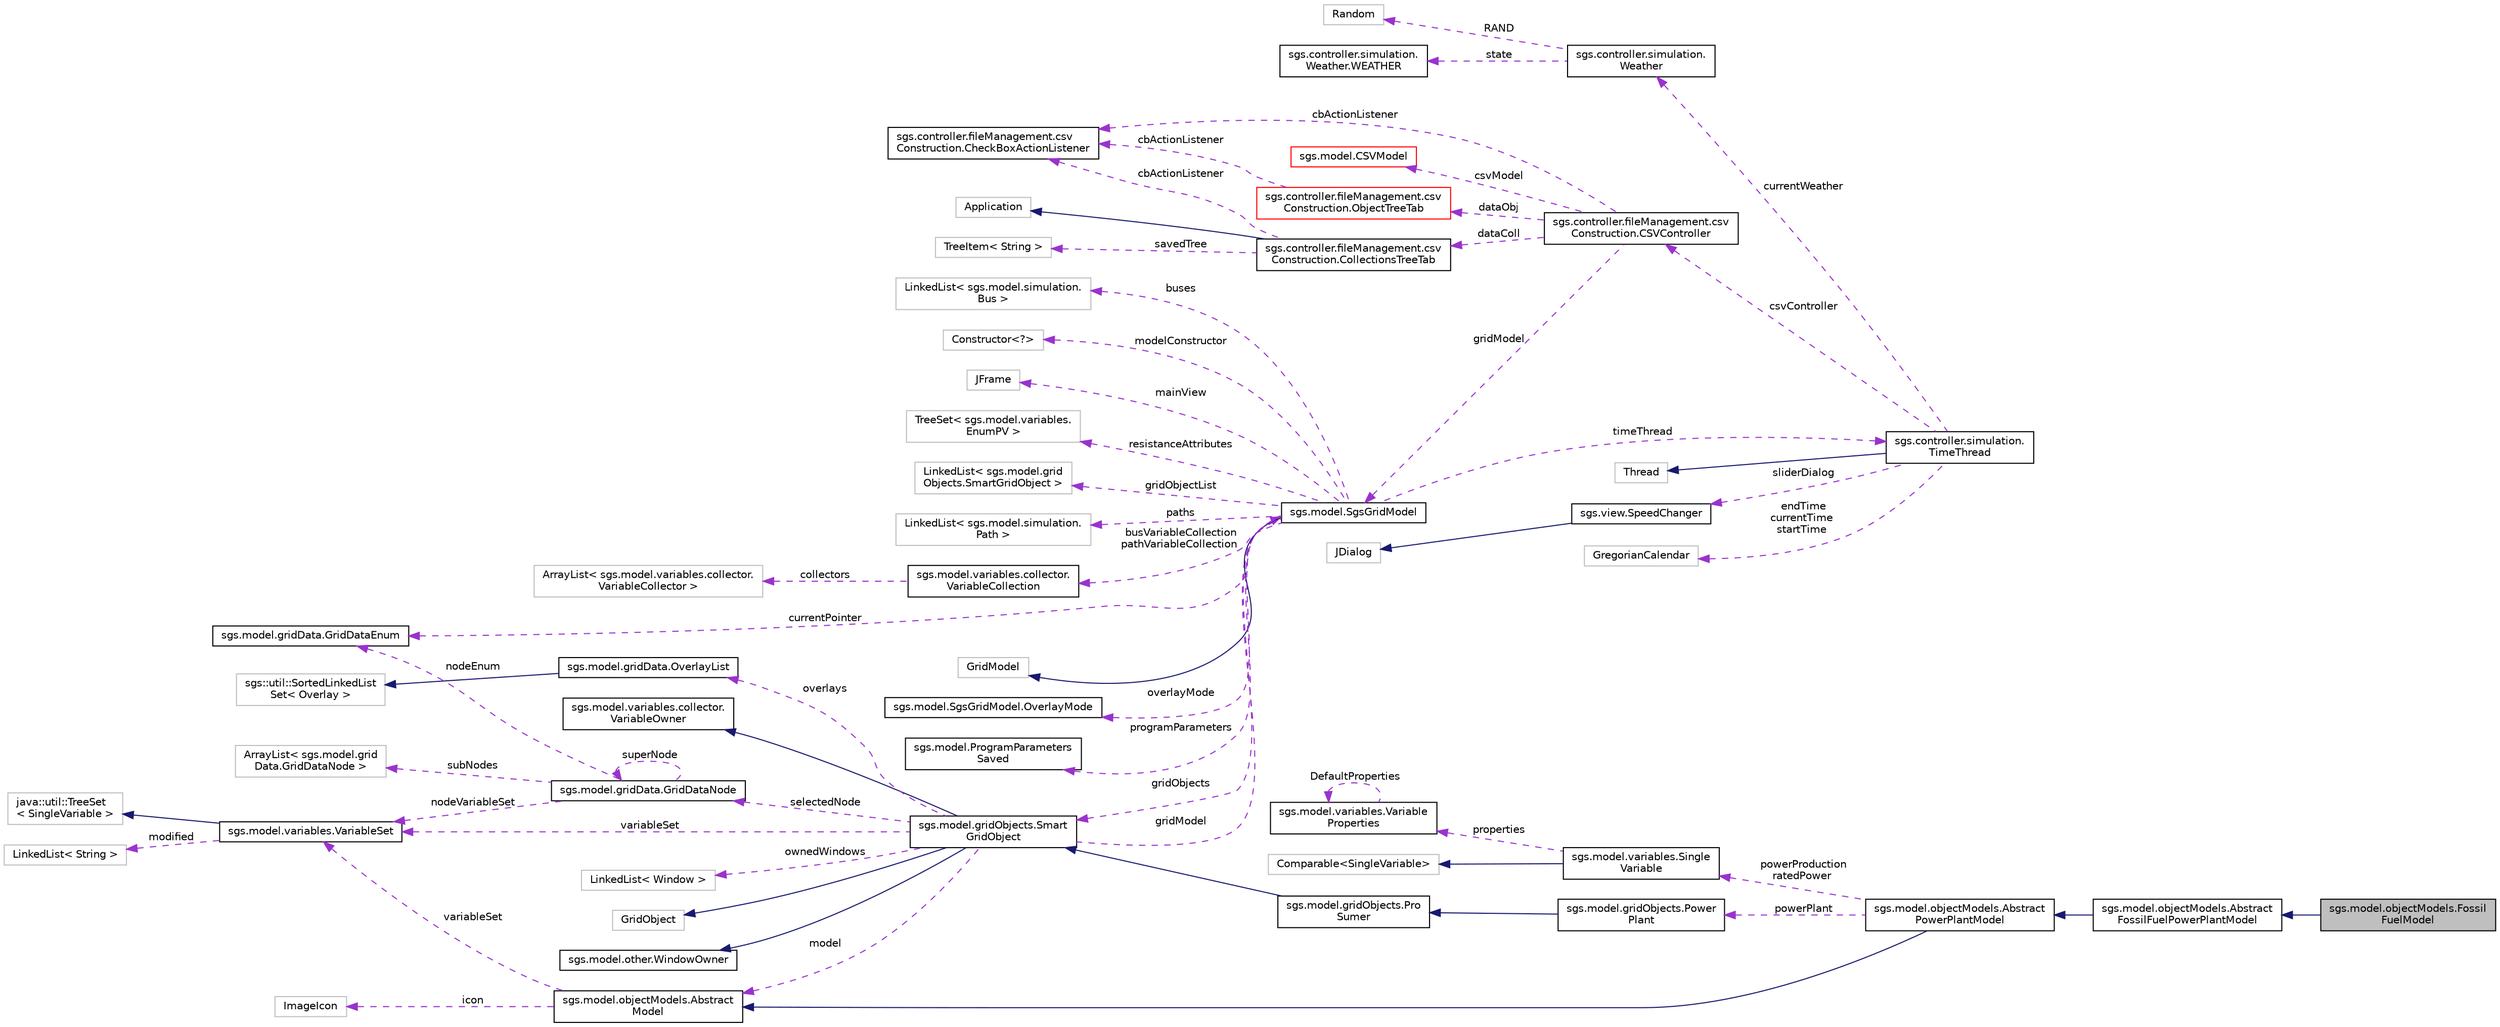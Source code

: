 digraph "sgs.model.objectModels.FossilFuelModel"
{
  edge [fontname="Helvetica",fontsize="10",labelfontname="Helvetica",labelfontsize="10"];
  node [fontname="Helvetica",fontsize="10",shape=record];
  rankdir="LR";
  Node1 [label="sgs.model.objectModels.Fossil\lFuelModel",height=0.2,width=0.4,color="black", fillcolor="grey75", style="filled" fontcolor="black"];
  Node2 -> Node1 [dir="back",color="midnightblue",fontsize="10",style="solid",fontname="Helvetica"];
  Node2 [label="sgs.model.objectModels.Abstract\lFossilFuelPowerPlantModel",height=0.2,width=0.4,color="black", fillcolor="white", style="filled",URL="$classsgs_1_1model_1_1object_models_1_1_abstract_fossil_fuel_power_plant_model.html"];
  Node3 -> Node2 [dir="back",color="midnightblue",fontsize="10",style="solid",fontname="Helvetica"];
  Node3 [label="sgs.model.objectModels.Abstract\lPowerPlantModel",height=0.2,width=0.4,color="black", fillcolor="white", style="filled",URL="$classsgs_1_1model_1_1object_models_1_1_abstract_power_plant_model.html"];
  Node4 -> Node3 [dir="back",color="midnightblue",fontsize="10",style="solid",fontname="Helvetica"];
  Node4 [label="sgs.model.objectModels.Abstract\lModel",height=0.2,width=0.4,color="black", fillcolor="white", style="filled",URL="$classsgs_1_1model_1_1object_models_1_1_abstract_model.html"];
  Node5 -> Node4 [dir="back",color="darkorchid3",fontsize="10",style="dashed",label=" icon" ,fontname="Helvetica"];
  Node5 [label="ImageIcon",height=0.2,width=0.4,color="grey75", fillcolor="white", style="filled"];
  Node6 -> Node4 [dir="back",color="darkorchid3",fontsize="10",style="dashed",label=" variableSet" ,fontname="Helvetica"];
  Node6 [label="sgs.model.variables.VariableSet",height=0.2,width=0.4,color="black", fillcolor="white", style="filled",URL="$classsgs_1_1model_1_1variables_1_1_variable_set.html"];
  Node7 -> Node6 [dir="back",color="midnightblue",fontsize="10",style="solid",fontname="Helvetica"];
  Node7 [label="java::util::TreeSet\l\< SingleVariable \>",height=0.2,width=0.4,color="grey75", fillcolor="white", style="filled"];
  Node8 -> Node6 [dir="back",color="darkorchid3",fontsize="10",style="dashed",label=" modified" ,fontname="Helvetica"];
  Node8 [label="LinkedList\< String \>",height=0.2,width=0.4,color="grey75", fillcolor="white", style="filled"];
  Node9 -> Node3 [dir="back",color="darkorchid3",fontsize="10",style="dashed",label=" powerProduction\nratedPower" ,fontname="Helvetica"];
  Node9 [label="sgs.model.variables.Single\lVariable",height=0.2,width=0.4,color="black", fillcolor="white", style="filled",URL="$classsgs_1_1model_1_1variables_1_1_single_variable.html"];
  Node10 -> Node9 [dir="back",color="midnightblue",fontsize="10",style="solid",fontname="Helvetica"];
  Node10 [label="Comparable\<SingleVariable\>",height=0.2,width=0.4,color="grey75", fillcolor="white", style="filled"];
  Node11 -> Node9 [dir="back",color="darkorchid3",fontsize="10",style="dashed",label=" properties" ,fontname="Helvetica"];
  Node11 [label="sgs.model.variables.Variable\lProperties",height=0.2,width=0.4,color="black", fillcolor="white", style="filled",URL="$classsgs_1_1model_1_1variables_1_1_variable_properties.html"];
  Node11 -> Node11 [dir="back",color="darkorchid3",fontsize="10",style="dashed",label=" DefaultProperties" ,fontname="Helvetica"];
  Node12 -> Node3 [dir="back",color="darkorchid3",fontsize="10",style="dashed",label=" powerPlant" ,fontname="Helvetica"];
  Node12 [label="sgs.model.gridObjects.Power\lPlant",height=0.2,width=0.4,color="black", fillcolor="white", style="filled",URL="$classsgs_1_1model_1_1grid_objects_1_1_power_plant.html"];
  Node13 -> Node12 [dir="back",color="midnightblue",fontsize="10",style="solid",fontname="Helvetica"];
  Node13 [label="sgs.model.gridObjects.Pro\lSumer",height=0.2,width=0.4,color="black", fillcolor="white", style="filled",URL="$classsgs_1_1model_1_1grid_objects_1_1_pro_sumer.html"];
  Node14 -> Node13 [dir="back",color="midnightblue",fontsize="10",style="solid",fontname="Helvetica"];
  Node14 [label="sgs.model.gridObjects.Smart\lGridObject",height=0.2,width=0.4,color="black", fillcolor="white", style="filled",URL="$classsgs_1_1model_1_1grid_objects_1_1_smart_grid_object.html"];
  Node15 -> Node14 [dir="back",color="midnightblue",fontsize="10",style="solid",fontname="Helvetica"];
  Node15 [label="GridObject",height=0.2,width=0.4,color="grey75", fillcolor="white", style="filled"];
  Node16 -> Node14 [dir="back",color="midnightblue",fontsize="10",style="solid",fontname="Helvetica"];
  Node16 [label="sgs.model.other.WindowOwner",height=0.2,width=0.4,color="black", fillcolor="white", style="filled",URL="$interfacesgs_1_1model_1_1other_1_1_window_owner.html"];
  Node17 -> Node14 [dir="back",color="midnightblue",fontsize="10",style="solid",fontname="Helvetica"];
  Node17 [label="sgs.model.variables.collector.\lVariableOwner",height=0.2,width=0.4,color="black", fillcolor="white", style="filled",URL="$interfacesgs_1_1model_1_1variables_1_1collector_1_1_variable_owner.html"];
  Node18 -> Node14 [dir="back",color="darkorchid3",fontsize="10",style="dashed",label=" overlays" ,fontname="Helvetica"];
  Node18 [label="sgs.model.gridData.OverlayList",height=0.2,width=0.4,color="black", fillcolor="white", style="filled",URL="$classsgs_1_1model_1_1grid_data_1_1_overlay_list.html"];
  Node19 -> Node18 [dir="back",color="midnightblue",fontsize="10",style="solid",fontname="Helvetica"];
  Node19 [label="sgs::util::SortedLinkedList\lSet\< Overlay \>",height=0.2,width=0.4,color="grey75", fillcolor="white", style="filled"];
  Node4 -> Node14 [dir="back",color="darkorchid3",fontsize="10",style="dashed",label=" model" ,fontname="Helvetica"];
  Node20 -> Node14 [dir="back",color="darkorchid3",fontsize="10",style="dashed",label=" selectedNode" ,fontname="Helvetica"];
  Node20 [label="sgs.model.gridData.GridDataNode",height=0.2,width=0.4,color="black", fillcolor="white", style="filled",URL="$classsgs_1_1model_1_1grid_data_1_1_grid_data_node.html"];
  Node21 -> Node20 [dir="back",color="darkorchid3",fontsize="10",style="dashed",label=" nodeEnum" ,fontname="Helvetica"];
  Node21 [label="sgs.model.gridData.GridDataEnum",height=0.2,width=0.4,color="black", fillcolor="white", style="filled",URL="$enumsgs_1_1model_1_1grid_data_1_1_grid_data_enum.html"];
  Node20 -> Node20 [dir="back",color="darkorchid3",fontsize="10",style="dashed",label=" superNode" ,fontname="Helvetica"];
  Node22 -> Node20 [dir="back",color="darkorchid3",fontsize="10",style="dashed",label=" subNodes" ,fontname="Helvetica"];
  Node22 [label="ArrayList\< sgs.model.grid\lData.GridDataNode \>",height=0.2,width=0.4,color="grey75", fillcolor="white", style="filled"];
  Node6 -> Node20 [dir="back",color="darkorchid3",fontsize="10",style="dashed",label=" nodeVariableSet" ,fontname="Helvetica"];
  Node23 -> Node14 [dir="back",color="darkorchid3",fontsize="10",style="dashed",label=" gridModel" ,fontname="Helvetica"];
  Node23 [label="sgs.model.SgsGridModel",height=0.2,width=0.4,color="black", fillcolor="white", style="filled",URL="$classsgs_1_1model_1_1_sgs_grid_model.html"];
  Node24 -> Node23 [dir="back",color="midnightblue",fontsize="10",style="solid",fontname="Helvetica"];
  Node24 [label="GridModel",height=0.2,width=0.4,color="grey75", fillcolor="white", style="filled"];
  Node25 -> Node23 [dir="back",color="darkorchid3",fontsize="10",style="dashed",label=" overlayMode" ,fontname="Helvetica"];
  Node25 [label="sgs.model.SgsGridModel.OverlayMode",height=0.2,width=0.4,color="black", fillcolor="white", style="filled",URL="$enumsgs_1_1model_1_1_sgs_grid_model_1_1_overlay_mode.html"];
  Node26 -> Node23 [dir="back",color="darkorchid3",fontsize="10",style="dashed",label=" programParameters" ,fontname="Helvetica"];
  Node26 [label="sgs.model.ProgramParameters\lSaved",height=0.2,width=0.4,color="black", fillcolor="white", style="filled",URL="$classsgs_1_1model_1_1_program_parameters_saved.html"];
  Node21 -> Node23 [dir="back",color="darkorchid3",fontsize="10",style="dashed",label=" currentPointer" ,fontname="Helvetica"];
  Node14 -> Node23 [dir="back",color="darkorchid3",fontsize="10",style="dashed",label=" gridObjects" ,fontname="Helvetica"];
  Node27 -> Node23 [dir="back",color="darkorchid3",fontsize="10",style="dashed",label=" busVariableCollection\npathVariableCollection" ,fontname="Helvetica"];
  Node27 [label="sgs.model.variables.collector.\lVariableCollection",height=0.2,width=0.4,color="black", fillcolor="white", style="filled",URL="$classsgs_1_1model_1_1variables_1_1collector_1_1_variable_collection.html"];
  Node28 -> Node27 [dir="back",color="darkorchid3",fontsize="10",style="dashed",label=" collectors" ,fontname="Helvetica"];
  Node28 [label="ArrayList\< sgs.model.variables.collector.\lVariableCollector \>",height=0.2,width=0.4,color="grey75", fillcolor="white", style="filled"];
  Node29 -> Node23 [dir="back",color="darkorchid3",fontsize="10",style="dashed",label=" buses" ,fontname="Helvetica"];
  Node29 [label="LinkedList\< sgs.model.simulation.\lBus \>",height=0.2,width=0.4,color="grey75", fillcolor="white", style="filled"];
  Node30 -> Node23 [dir="back",color="darkorchid3",fontsize="10",style="dashed",label=" modelConstructor" ,fontname="Helvetica"];
  Node30 [label="Constructor\<?\>",height=0.2,width=0.4,color="grey75", fillcolor="white", style="filled"];
  Node31 -> Node23 [dir="back",color="darkorchid3",fontsize="10",style="dashed",label=" mainView" ,fontname="Helvetica"];
  Node31 [label="JFrame",height=0.2,width=0.4,color="grey75", fillcolor="white", style="filled"];
  Node32 -> Node23 [dir="back",color="darkorchid3",fontsize="10",style="dashed",label=" resistanceAttributes" ,fontname="Helvetica"];
  Node32 [label="TreeSet\< sgs.model.variables.\lEnumPV \>",height=0.2,width=0.4,color="grey75", fillcolor="white", style="filled"];
  Node33 -> Node23 [dir="back",color="darkorchid3",fontsize="10",style="dashed",label=" timeThread" ,fontname="Helvetica"];
  Node33 [label="sgs.controller.simulation.\lTimeThread",height=0.2,width=0.4,color="black", fillcolor="white", style="filled",URL="$classsgs_1_1controller_1_1simulation_1_1_time_thread.html"];
  Node34 -> Node33 [dir="back",color="midnightblue",fontsize="10",style="solid",fontname="Helvetica"];
  Node34 [label="Thread",height=0.2,width=0.4,color="grey75", fillcolor="white", style="filled"];
  Node35 -> Node33 [dir="back",color="darkorchid3",fontsize="10",style="dashed",label=" csvController" ,fontname="Helvetica"];
  Node35 [label="sgs.controller.fileManagement.csv\lConstruction.CSVController",height=0.2,width=0.4,color="black", fillcolor="white", style="filled",URL="$classsgs_1_1controller_1_1file_management_1_1csv_construction_1_1_c_s_v_controller.html"];
  Node36 -> Node35 [dir="back",color="darkorchid3",fontsize="10",style="dashed",label=" dataColl" ,fontname="Helvetica"];
  Node36 [label="sgs.controller.fileManagement.csv\lConstruction.CollectionsTreeTab",height=0.2,width=0.4,color="black", fillcolor="white", style="filled",URL="$classsgs_1_1controller_1_1file_management_1_1csv_construction_1_1_collections_tree_tab.html"];
  Node37 -> Node36 [dir="back",color="midnightblue",fontsize="10",style="solid",fontname="Helvetica"];
  Node37 [label="Application",height=0.2,width=0.4,color="grey75", fillcolor="white", style="filled"];
  Node38 -> Node36 [dir="back",color="darkorchid3",fontsize="10",style="dashed",label=" savedTree" ,fontname="Helvetica"];
  Node38 [label="TreeItem\< String \>",height=0.2,width=0.4,color="grey75", fillcolor="white", style="filled"];
  Node39 -> Node36 [dir="back",color="darkorchid3",fontsize="10",style="dashed",label=" cbActionListener" ,fontname="Helvetica"];
  Node39 [label="sgs.controller.fileManagement.csv\lConstruction.CheckBoxActionListener",height=0.2,width=0.4,color="black", fillcolor="white", style="filled",URL="$classsgs_1_1controller_1_1file_management_1_1csv_construction_1_1_check_box_action_listener.html"];
  Node23 -> Node35 [dir="back",color="darkorchid3",fontsize="10",style="dashed",label=" gridModel" ,fontname="Helvetica"];
  Node40 -> Node35 [dir="back",color="darkorchid3",fontsize="10",style="dashed",label=" dataObj" ,fontname="Helvetica"];
  Node40 [label="sgs.controller.fileManagement.csv\lConstruction.ObjectTreeTab",height=0.2,width=0.4,color="red", fillcolor="white", style="filled",URL="$classsgs_1_1controller_1_1file_management_1_1csv_construction_1_1_object_tree_tab.html"];
  Node39 -> Node40 [dir="back",color="darkorchid3",fontsize="10",style="dashed",label=" cbActionListener" ,fontname="Helvetica"];
  Node41 -> Node35 [dir="back",color="darkorchid3",fontsize="10",style="dashed",label=" csvModel" ,fontname="Helvetica"];
  Node41 [label="sgs.model.CSVModel",height=0.2,width=0.4,color="red", fillcolor="white", style="filled",URL="$classsgs_1_1model_1_1_c_s_v_model.html"];
  Node39 -> Node35 [dir="back",color="darkorchid3",fontsize="10",style="dashed",label=" cbActionListener" ,fontname="Helvetica"];
  Node42 -> Node33 [dir="back",color="darkorchid3",fontsize="10",style="dashed",label=" sliderDialog" ,fontname="Helvetica"];
  Node42 [label="sgs.view.SpeedChanger",height=0.2,width=0.4,color="black", fillcolor="white", style="filled",URL="$classsgs_1_1view_1_1_speed_changer.html"];
  Node43 -> Node42 [dir="back",color="midnightblue",fontsize="10",style="solid",fontname="Helvetica"];
  Node43 [label="JDialog",height=0.2,width=0.4,color="grey75", fillcolor="white", style="filled"];
  Node44 -> Node33 [dir="back",color="darkorchid3",fontsize="10",style="dashed",label=" endTime\ncurrentTime\nstartTime" ,fontname="Helvetica"];
  Node44 [label="GregorianCalendar",height=0.2,width=0.4,color="grey75", fillcolor="white", style="filled"];
  Node45 -> Node33 [dir="back",color="darkorchid3",fontsize="10",style="dashed",label=" currentWeather" ,fontname="Helvetica"];
  Node45 [label="sgs.controller.simulation.\lWeather",height=0.2,width=0.4,color="black", fillcolor="white", style="filled",URL="$classsgs_1_1controller_1_1simulation_1_1_weather.html"];
  Node46 -> Node45 [dir="back",color="darkorchid3",fontsize="10",style="dashed",label=" state" ,fontname="Helvetica"];
  Node46 [label="sgs.controller.simulation.\lWeather.WEATHER",height=0.2,width=0.4,color="black", fillcolor="white", style="filled",URL="$enumsgs_1_1controller_1_1simulation_1_1_weather_1_1_w_e_a_t_h_e_r.html"];
  Node47 -> Node45 [dir="back",color="darkorchid3",fontsize="10",style="dashed",label=" RAND" ,fontname="Helvetica"];
  Node47 [label="Random",height=0.2,width=0.4,color="grey75", fillcolor="white", style="filled"];
  Node48 -> Node23 [dir="back",color="darkorchid3",fontsize="10",style="dashed",label=" gridObjectList" ,fontname="Helvetica"];
  Node48 [label="LinkedList\< sgs.model.grid\lObjects.SmartGridObject \>",height=0.2,width=0.4,color="grey75", fillcolor="white", style="filled"];
  Node49 -> Node23 [dir="back",color="darkorchid3",fontsize="10",style="dashed",label=" paths" ,fontname="Helvetica"];
  Node49 [label="LinkedList\< sgs.model.simulation.\lPath \>",height=0.2,width=0.4,color="grey75", fillcolor="white", style="filled"];
  Node50 -> Node14 [dir="back",color="darkorchid3",fontsize="10",style="dashed",label=" ownedWindows" ,fontname="Helvetica"];
  Node50 [label="LinkedList\< Window \>",height=0.2,width=0.4,color="grey75", fillcolor="white", style="filled"];
  Node6 -> Node14 [dir="back",color="darkorchid3",fontsize="10",style="dashed",label=" variableSet" ,fontname="Helvetica"];
}
